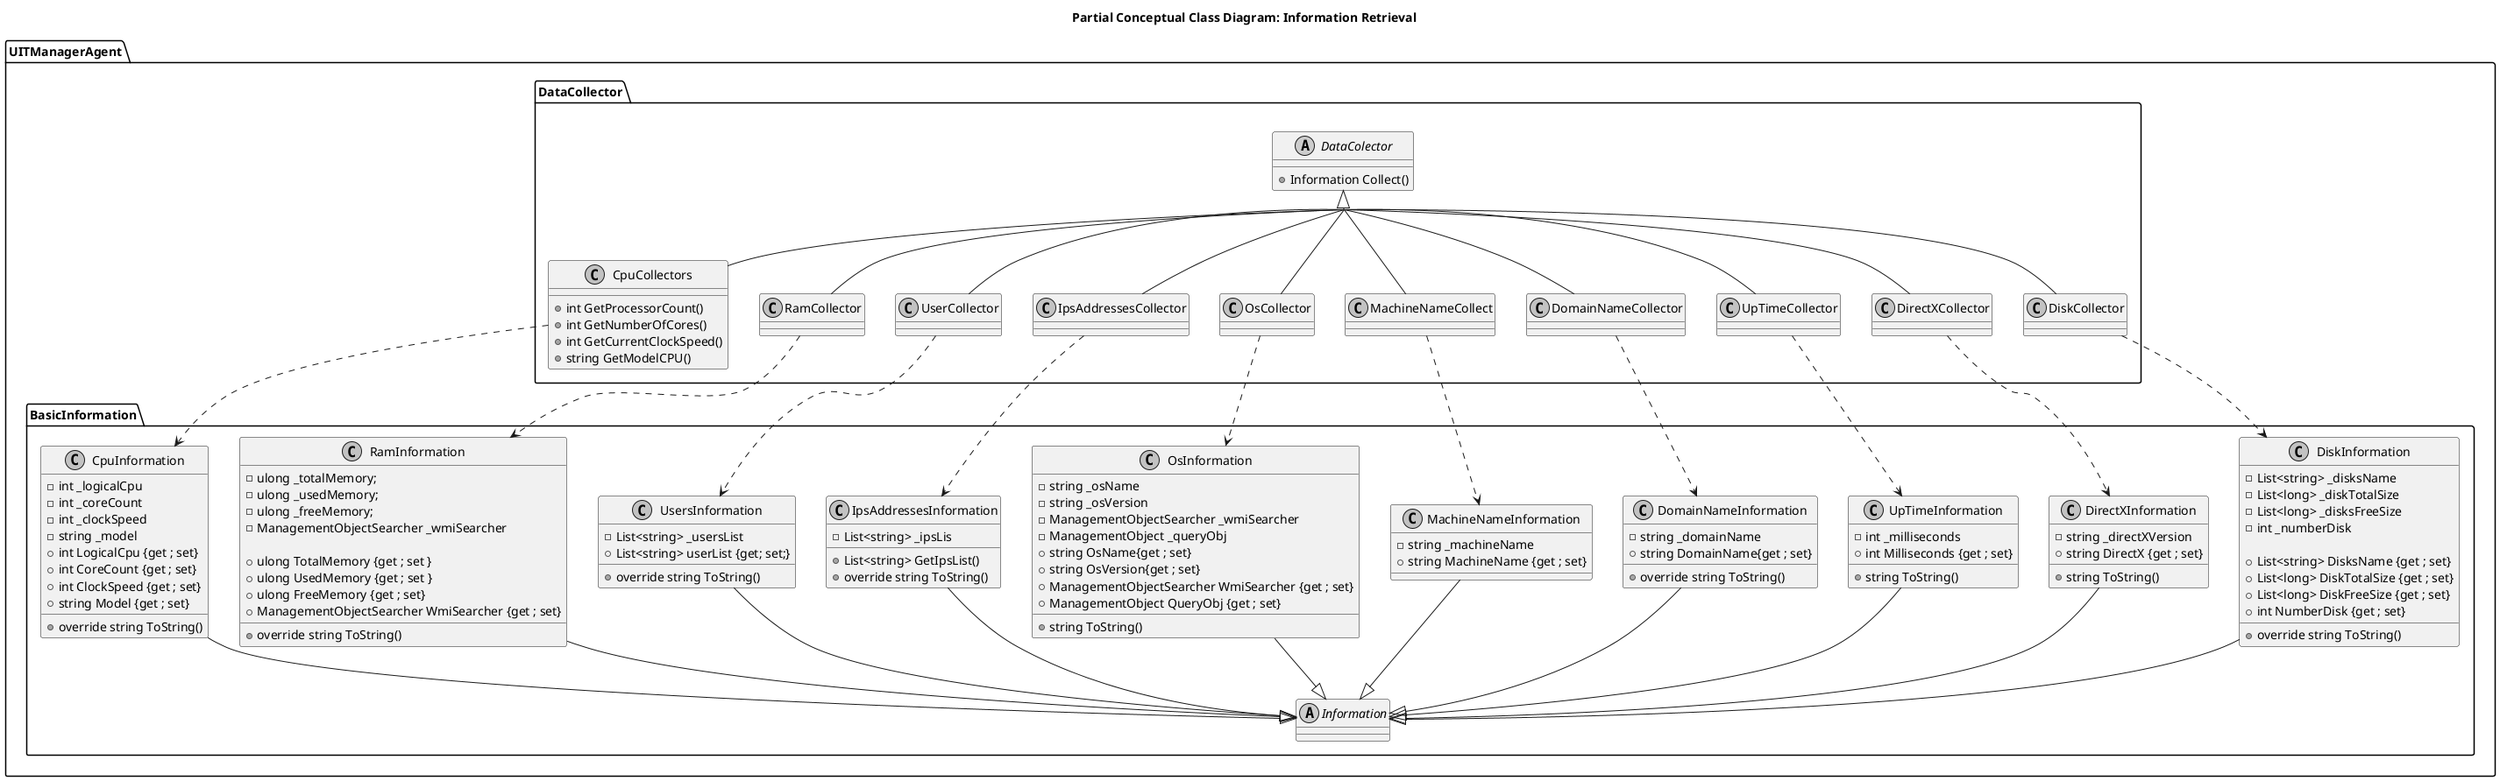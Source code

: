 @startuml 
title Partial Conceptual Class Diagram: Information Retrieval
skinparam groupInheritance 2
skinparam Monochrome true
package UITManagerAgent{
    package DataCollector{
        abstract DataColector{
            + Information Collect()
        }
        class CpuCollectors {
            + int GetProcessorCount()
            + int GetNumberOfCores()
            + int GetCurrentClockSpeed()
            + string GetModelCPU()
        }
        class RamCollector {}
        class UserCollector {}
        class IpsAddressesCollector {}
        class OsCollector {}
        class MachineNameCollect {}
        class DomainNameCollector {}
        class UpTimeCollector {}
        class DirectXCollector {}
        class DiskCollector {}

    }
    package BasicInformation{
        abstract Information{}

        class CpuInformation {
            - int _logicalCpu
            - int _coreCount
            - int _clockSpeed
            - string _model
            + int LogicalCpu {get ; set}
            + int CoreCount {get ; set}
            + int ClockSpeed {get ; set}
            + string Model {get ; set}
            + override string ToString()
        }
        class RamInformation {

            - ulong _totalMemory;
            - ulong _usedMemory;
            - ulong _freeMemory;
            - ManagementObjectSearcher _wmiSearcher

            + ulong TotalMemory {get ; set }
            + ulong UsedMemory {get ; set }
            + ulong FreeMemory {get ; set}
            + ManagementObjectSearcher WmiSearcher {get ; set}

            + override string ToString()

        }
       class UsersInformation {
            -  List<string> _usersList
            + List<string> userList {get; set;}
            + override string ToString()
        }
        class IpsAddressesInformation {
            - List<string> _ipsLis
            + List<string> GetIpsList()
            + override string ToString()
        }
        class OsInformation {
            - string _osName
            - string _osVersion
            - ManagementObjectSearcher _wmiSearcher
            - ManagementObject _queryObj
            + string OsName{get ; set}
            + string OsVersion{get ; set}
            + ManagementObjectSearcher WmiSearcher {get ; set}
            + ManagementObject QueryObj {get ; set}
            + string ToString()
        }
        class MachineNameInformation {
            - string _machineName
            + string MachineName {get ; set}

        }
        class DomainNameInformation {

            - string _domainName
            + string DomainName{get ; set}
            + override string ToString()
        }
        class UpTimeInformation {
            - int _milliseconds
            + int Milliseconds {get ; set}
            + string ToString()

        }
        class DirectXInformation {
            - string _directXVersion
            + string DirectX {get ; set}
            + string ToString()
        }
        class DiskInformation {
            - List<string> _disksName
            - List<long> _diskTotalSize
            - List<long> _disksFreeSize
            - int _numberDisk

            + List<string> DisksName {get ; set}
            + List<long> DiskTotalSize {get ; set}
            + List<long> DiskFreeSize {get ; set}
            + int NumberDisk {get ; set}

            + override string ToString()

        }

    }
    CpuCollectors -up-|> DataColector
    CpuCollectors ..> CpuInformation
    RamCollector -up-|> DataColector
    RamCollector ..> RamInformation
    UserCollector -up-|> DataColector
    UserCollector ..> UsersInformation
    IpsAddressesCollector -up-|> DataColector
    IpsAddressesCollector ..> IpsAddressesInformation
    OsCollector -up-|> DataColector
    OsCollector ..> OsInformation
    MachineNameCollect -up-|> DataColector
    MachineNameCollect ..> MachineNameInformation
    DomainNameCollector -up-|> DataColector
    DomainNameCollector ..> DomainNameInformation
    UpTimeCollector -up-|> DataColector
    UpTimeCollector ..> UpTimeInformation
    DirectXCollector -up-|> DataColector
    DirectXCollector ..> DirectXInformation 
    DiskCollector -up-|> DataColector
    DiskCollector ..> DiskInformation

    CpuInformation -down-|> Information
    RamInformation -down-|> Information
    UsersInformation -down-|> Information
    IpsAddressesInformation -down-|> Information
    OsInformation -down-|> Information
    MachineNameInformation -down-|> Information
    DomainNameInformation -down-|> Information
    UpTimeInformation -down-|> Information
    DirectXInformation -down-|> Information
    DiskInformation -down-|> Information

}

@enduml
